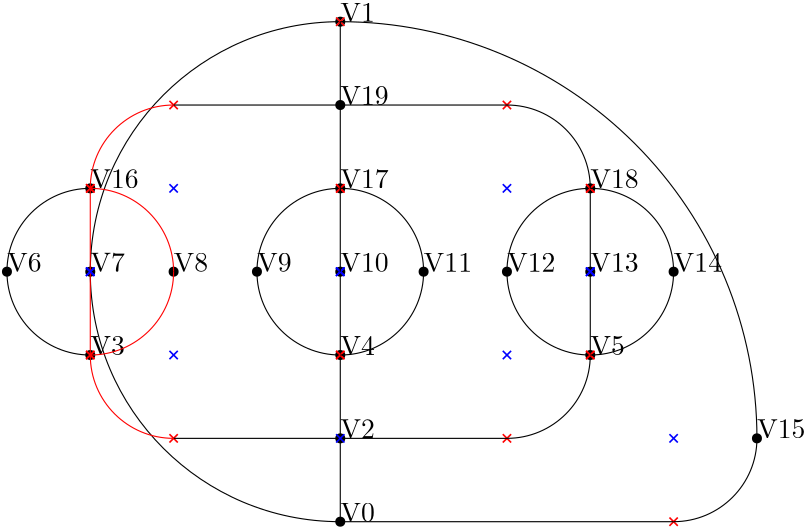 <?xml version="1.0"?>
    <!DOCTYPE ipe SYSTEM "ipe.dtd">
    <ipe version="70005" creator="Ipe 7.1.4">
    <info created="D:20131106154934" modified="D:20131106160041"/>
    <preamble>\usepackage[english]{babel}</preamble>
    <ipestyle name="basic">
    <symbol name="arrow/arc(spx)">
    <path stroke="sym-stroke" fill="sym-stroke" pen="sym-pen">
    0 0 m
    -1 0.333 l
    -1 -0.333 l
    h
    </path>
    </symbol>
    <symbol name="arrow/farc(spx)">
    <path stroke="sym-stroke" fill="white" pen="sym-pen">
    0 0 m
    -1 0.333 l
    -1 -0.333 l
    h
    </path>
    </symbol>
    <symbol name="mark/circle(sx)" transformations="translations">
    <path fill="sym-stroke">
    0.6 0 0 0.6 0 0 e
    0.4 0 0 0.4 0 0 e
    </path>
    </symbol>
    <symbol name="mark/disk(sx)" transformations="translations">
    <path fill="sym-stroke">
    0.6 0 0 0.6 0 0 e
    </path>
    </symbol>
    <symbol name="mark/fdisk(sfx)" transformations="translations">
    <group>
    <path fill="sym-fill">
    0.5 0 0 0.5 0 0 e
    </path>
    <path fill="sym-stroke" fillrule="eofill">
    0.6 0 0 0.6 0 0 e
    0.4 0 0 0.4 0 0 e
    </path>
    </group>
    </symbol>
    <symbol name="mark/box(sx)" transformations="translations">
    <path fill="sym-stroke" fillrule="eofill">
    -0.6 -0.6 m
    0.6 -0.6 l
    0.6 0.6 l
    -0.6 0.6 l
    h
    -0.4 -0.4 m
    0.4 -0.4 l
    0.4 0.4 l
    -0.4 0.4 l
    h
    </path>
    </symbol>
    <symbol name="mark/square(sx)" transformations="translations">
    <path fill="sym-stroke">
    -0.6 -0.6 m
    0.6 -0.6 l
    0.6 0.6 l
    -0.6 0.6 l
    h
    </path>
    </symbol>
    <symbol name="mark/fsquare(sfx)" transformations="translations">
    <group>
    <path fill="sym-fill">
    -0.5 -0.5 m
    0.5 -0.5 l
    0.5 0.5 l
    -0.5 0.5 l
    h
    </path>
    <path fill="sym-stroke" fillrule="eofill">
    -0.6 -0.6 m
    0.6 -0.6 l
    0.6 0.6 l
    -0.6 0.6 l
    h
    -0.4 -0.4 m
    0.4 -0.4 l
    0.4 0.4 l
    -0.4 0.4 l
    h
    </path>
    </group>
    </symbol>
    <symbol name="mark/cross(sx)" transformations="translations">
    <group>
    <path fill="sym-stroke">
    -0.43 -0.57 m
    0.57 0.43 l
    0.43 0.57 l
    -0.57 -0.43 l
    h
    </path>
    <path fill="sym-stroke">
    -0.43 0.57 m
    0.57 -0.43 l
    0.43 -0.57 l
    -0.57 0.43 l
    h
    </path>
    </group>
    </symbol>
    <symbol name="arrow/fnormal(spx)">
    <path stroke="sym-stroke" fill="white" pen="sym-pen">
    0 0 m
    -1 0.333 l
    -1 -0.333 l
    h
    </path>
    </symbol>
    <symbol name="arrow/pointed(spx)">
    <path stroke="sym-stroke" fill="sym-stroke" pen="sym-pen">
    0 0 m
    -1 0.333 l
    -0.8 0 l
    -1 -0.333 l
    h
    </path>
    </symbol>
    <symbol name="arrow/fpointed(spx)">
    <path stroke="sym-stroke" fill="white" pen="sym-pen">
    0 0 m
    -1 0.333 l
    -0.8 0 l
    -1 -0.333 l
    h
    </path>
    </symbol>
    <symbol name="arrow/linear(spx)">
    <path stroke="sym-stroke" pen="sym-pen">
    -1 0.333 m
    0 0 l
    -1 -0.333 l
    </path>
    </symbol>
    <symbol name="arrow/fdouble(spx)">
    <path stroke="sym-stroke" fill="white" pen="sym-pen">
    0 0 m
    -1 0.333 l
    -1 -0.333 l
    h
    -1 0 m
    -2 0.333 l
    -2 -0.333 l
    h
    </path>
    </symbol>
    <symbol name="arrow/double(spx)">
    <path stroke="sym-stroke" fill="sym-stroke" pen="sym-pen">
    0 0 m
    -1 0.333 l
    -1 -0.333 l
    h
    -1 0 m
    -2 0.333 l
    -2 -0.333 l
    h
    </path>
    </symbol>
    <pen name="heavier" value="0.8"/>
    <pen name="fat" value="1.2"/>
    <pen name="ultrafat" value="2"/>
    <symbolsize name="large" value="5"/>
    <symbolsize name="small" value="2"/>
    <symbolsize name="tiny" value="1.1"/>
    <arrowsize name="large" value="10"/>
    <arrowsize name="small" value="5"/>
    <arrowsize name="tiny" value="3"/>
    <color name="red" value="1 0 0"/>
    <color name="green" value="0 1 0"/>
    <color name="blue" value="0 0 1"/>
    <color name="yellow" value="1 1 0"/>
    <color name="orange" value="1 0.647 0"/>
    <color name="gold" value="1 0.843 0"/>
    <color name="purple" value="0.627 0.125 0.941"/>
    <color name="gray" value="0.745"/>
    <color name="brown" value="0.647 0.165 0.165"/>
    <color name="navy" value="0 0 0.502"/>
    <color name="pink" value="1 0.753 0.796"/>
    <color name="seagreen" value="0.18 0.545 0.341"/>
    <color name="turquoise" value="0.251 0.878 0.816"/>
    <color name="violet" value="0.933 0.51 0.933"/>
    <color name="darkblue" value="0 0 0.545"/>
    <color name="darkcyan" value="0 0.545 0.545"/>
    <color name="darkgray" value="0.663"/>
    <color name="darkgreen" value="0 0.392 0"/>
    <color name="darkmagenta" value="0.545 0 0.545"/>
    <color name="darkorange" value="1 0.549 0"/>
    <color name="darkred" value="0.545 0 0"/>
    <color name="lightblue" value="0.678 0.847 0.902"/>
    <color name="lightcyan" value="0.878 1 1"/>
    <color name="lightgray" value="0.827"/>
    <color name="lightgreen" value="0.565 0.933 0.565"/>
    <color name="lightyellow" value="1 1 0.878"/>
    <dashstyle name="dashed" value="[4] 0"/>
    <dashstyle name="dotted" value="[1 3] 0"/>
    <dashstyle name="dash dotted" value="[4 2 1 2] 0"/>
    <dashstyle name="dash dot dotted" value="[4 2 1 2 1 2] 0"/>
    <textsize name="large" value="\large"/>
    <textsize name="Large" value="\Large"/>
    <textsize name="LARGE" value="\LARGE"/>
    <textsize name="huge" value="\huge"/>
    <textsize name="Huge" value="\Huge"/>
    <textsize name="small" value="\small"/>
    <textsize name="footnote" value="\footnotesize"/>
    <textsize name="tiny" value="\tiny"/>
    <textstyle name="center" begin="\begin{center}" end="\end{center}"/>
    <textstyle name="itemize" begin="\begin{itemize}" end="\end{itemize}"/>
    <textstyle name="item" begin="\begin{itemize}\item{}" end="\end{itemize}"/>
    <gridsize name="4 pts" value="4"/>
    <gridsize name="8 pts (~3 mm)" value="8"/>
    <gridsize name="16 pts (~6 mm)" value="16"/>
    <gridsize name="32 pts (~12 mm)" value="32"/>
    <gridsize name="10 pts (~3.5 mm)" value="10"/>
    <gridsize name="20 pts (~7 mm)" value="20"/>
    <gridsize name="14 pts (~5 mm)" value="14"/>
    <gridsize name="28 pts (~10 mm)" value="28"/>
    <gridsize name="56 pts (~20 mm)" value="56"/>
    <anglesize name="90 deg" value="90"/>
    <anglesize name="60 deg" value="60"/>
    <anglesize name="45 deg" value="45"/>
    <anglesize name="30 deg" value="30"/>
    <anglesize name="22.5 deg" value="22.5"/>
    <tiling name="falling" angle="-60" step="4" width="1"/>
    <tiling name="rising" angle="30" step="4" width="1"/>
    <layout paper="1000 1000" origin="0 0" frame="1000 1000" skip="32" crop="yes"/>
    </ipestyle>
    <page>
    <layer name="alpha"/>
    <view layers="alpha" active="alpha"/>
<use name="mark/disk(sx)" pos="550 400" size="normal" stroke="black"/>
<text transformations="translations" pos="550 400" stroke="black" type="label" width="190" height="10" depth="0" valign="baseline" size="normal">V0</text><use name="mark/disk(sx)" pos="550 580" size="normal" stroke="black"/>
<text transformations="translations" pos="550 580" stroke="black" type="label" width="190" height="10" depth="0" valign="baseline" size="normal">V1</text><use name="mark/disk(sx)" pos="550 430" size="normal" stroke="black"/>
<text transformations="translations" pos="550 430" stroke="black" type="label" width="190" height="10" depth="0" valign="baseline" size="normal">V2</text><use name="mark/disk(sx)" pos="460 460" size="normal" stroke="black"/>
<text transformations="translations" pos="460 460" stroke="black" type="label" width="190" height="10" depth="0" valign="baseline" size="normal">V3</text><use name="mark/disk(sx)" pos="550 460" size="normal" stroke="black"/>
<text transformations="translations" pos="550 460" stroke="black" type="label" width="190" height="10" depth="0" valign="baseline" size="normal">V4</text><use name="mark/disk(sx)" pos="640 460" size="normal" stroke="black"/>
<text transformations="translations" pos="640 460" stroke="black" type="label" width="190" height="10" depth="0" valign="baseline" size="normal">V5</text><use name="mark/disk(sx)" pos="430 490" size="normal" stroke="black"/>
<text transformations="translations" pos="430 490" stroke="black" type="label" width="190" height="10" depth="0" valign="baseline" size="normal">V6</text><use name="mark/disk(sx)" pos="460 490" size="normal" stroke="black"/>
<text transformations="translations" pos="460 490" stroke="black" type="label" width="190" height="10" depth="0" valign="baseline" size="normal">V7</text><use name="mark/disk(sx)" pos="490 490" size="normal" stroke="black"/>
<text transformations="translations" pos="490 490" stroke="black" type="label" width="190" height="10" depth="0" valign="baseline" size="normal">V8</text><use name="mark/disk(sx)" pos="520 490" size="normal" stroke="black"/>
<text transformations="translations" pos="520 490" stroke="black" type="label" width="190" height="10" depth="0" valign="baseline" size="normal">V9</text><use name="mark/disk(sx)" pos="550 490" size="normal" stroke="black"/>
<text transformations="translations" pos="550 490" stroke="black" type="label" width="190" height="10" depth="0" valign="baseline" size="normal">V10</text><use name="mark/disk(sx)" pos="580 490" size="normal" stroke="black"/>
<text transformations="translations" pos="580 490" stroke="black" type="label" width="190" height="10" depth="0" valign="baseline" size="normal">V11</text><use name="mark/disk(sx)" pos="610 490" size="normal" stroke="black"/>
<text transformations="translations" pos="610 490" stroke="black" type="label" width="190" height="10" depth="0" valign="baseline" size="normal">V12</text><use name="mark/disk(sx)" pos="640 490" size="normal" stroke="black"/>
<text transformations="translations" pos="640 490" stroke="black" type="label" width="190" height="10" depth="0" valign="baseline" size="normal">V13</text><use name="mark/disk(sx)" pos="670 490" size="normal" stroke="black"/>
<text transformations="translations" pos="670 490" stroke="black" type="label" width="190" height="10" depth="0" valign="baseline" size="normal">V14</text><use name="mark/disk(sx)" pos="700 430" size="normal" stroke="black"/>
<text transformations="translations" pos="700 430" stroke="black" type="label" width="190" height="10" depth="0" valign="baseline" size="normal">V15</text><use name="mark/disk(sx)" pos="550 520" size="normal" stroke="black"/>
<text transformations="translations" pos="550 520" stroke="black" type="label" width="190" height="10" depth="0" valign="baseline" size="normal">V17</text><use name="mark/disk(sx)" pos="460 520" size="normal" stroke="black"/>
<text transformations="translations" pos="460 520" stroke="black" type="label" width="190" height="10" depth="0" valign="baseline" size="normal">V16</text><use name="mark/disk(sx)" pos="550 550" size="normal" stroke="black"/>
<text transformations="translations" pos="550 550" stroke="black" type="label" width="190" height="10" depth="0" valign="baseline" size="normal">V19</text><use name="mark/disk(sx)" pos="640 520" size="normal" stroke="black"/>
<text transformations="translations" pos="640 520" stroke="black" type="label" width="190" height="10" depth="0" valign="baseline" size="normal">V18</text><path stroke="black" pen="normal" dash="normal">
 550 400 m
 550 430 l
 </path>
<use name="mark/cross(sx)" pos="550 580" size="normal" stroke="gray"/>
<path stroke="black" pen="normal" dash="normal">
 550 580 m
 550 580 l
 </path>
<path stroke="black" pen="normal" dash="normal">
 550 580 m
 90,000 0 0 90,000 550 490 550 400 a
</path>
<use name="mark/cross(sx)" pos="490 460" size="normal" stroke="blue"/>
<use name="mark/cross(sx)" pos="490 430" size="normal" stroke="red"/>
<path stroke="black" pen="normal" dash="normal">
 550 430 m
 490 430 l
 </path>
<path stroke="red" pen="normal" dash="normal">
 460 460 m
 30,000 0 0 30,000 490 460 490 430 a
</path>
<path stroke="black" pen="normal" dash="normal">
 550 430 m
 550 460 l
 </path>
<use name="mark/cross(sx)" pos="610 460" size="normal" stroke="blue"/>
<use name="mark/cross(sx)" pos="610 430" size="normal" stroke="red"/>
<path stroke="black" pen="normal" dash="normal">
 550 430 m
 610 430 l
 </path>
<path stroke="black" pen="normal" dash="normal">
 610 430 m
 30,000 0 0 30,000 610 460 640 460 a
</path>
<use name="mark/cross(sx)" pos="460 490" size="normal" stroke="blue"/>
<use name="mark/cross(sx)" pos="460 460" size="normal" stroke="red"/>
<path stroke="black" pen="normal" dash="normal">
 460 460 m
 460 460 l
 </path>
<path stroke="black" pen="normal" dash="normal">
 430 490 m
 30,000 0 0 30,000 460 490 460 460 a
</path>
<path stroke="red" pen="normal" dash="normal">
 460 460 m
 460 490 l
 </path>
<use name="mark/cross(sx)" pos="460 490" size="normal" stroke="blue"/>
<use name="mark/cross(sx)" pos="460 460" size="normal" stroke="red"/>
<path stroke="black" pen="normal" dash="normal">
 460 460 m
 460 460 l
 </path>
<path stroke="red" pen="normal" dash="normal">
 460 460 m
 30,000 0 0 30,000 460 490 490 490 a
</path>
<use name="mark/cross(sx)" pos="550 490" size="normal" stroke="blue"/>
<use name="mark/cross(sx)" pos="550 460" size="normal" stroke="red"/>
<path stroke="black" pen="normal" dash="normal">
 550 460 m
 550 460 l
 </path>
<path stroke="black" pen="normal" dash="normal">
 520 490 m
 30,000 0 0 30,000 550 490 550 460 a
</path>
<path stroke="black" pen="normal" dash="normal">
 550 460 m
 550 490 l
 </path>
<use name="mark/cross(sx)" pos="550 490" size="normal" stroke="blue"/>
<use name="mark/cross(sx)" pos="550 460" size="normal" stroke="red"/>
<path stroke="black" pen="normal" dash="normal">
 550 460 m
 550 460 l
 </path>
<path stroke="black" pen="normal" dash="normal">
 550 460 m
 30,000 0 0 30,000 550 490 580 490 a
</path>
<use name="mark/cross(sx)" pos="640 490" size="normal" stroke="blue"/>
<use name="mark/cross(sx)" pos="640 460" size="normal" stroke="red"/>
<path stroke="black" pen="normal" dash="normal">
 640 460 m
 640 460 l
 </path>
<path stroke="black" pen="normal" dash="normal">
 610 490 m
 30,000 0 0 30,000 640 490 640 460 a
</path>
<path stroke="black" pen="normal" dash="normal">
 640 460 m
 640 490 l
 </path>
<use name="mark/cross(sx)" pos="640 490" size="normal" stroke="blue"/>
<use name="mark/cross(sx)" pos="640 460" size="normal" stroke="red"/>
<path stroke="black" pen="normal" dash="normal">
 640 460 m
 640 460 l
 </path>
<path stroke="black" pen="normal" dash="normal">
 640 460 m
 30,000 0 0 30,000 640 490 670 490 a
</path>
<use name="mark/cross(sx)" pos="670 430" size="normal" stroke="blue"/>
<use name="mark/cross(sx)" pos="670 400" size="normal" stroke="red"/>
<path stroke="black" pen="normal" dash="normal">
 550 400 m
 670 400 l
 </path>
<path stroke="black" pen="normal" dash="normal">
 670 400 m
 30,000 0 0 30,000 670 430 700 430 a
</path>
<use name="mark/cross(sx)" pos="550 430" size="normal" stroke="blue"/>
<use name="mark/cross(sx)" pos="550 580" size="normal" stroke="red"/>
<path stroke="black" pen="normal" dash="normal">
 550 580 m
 550 580 l
 </path>
<path stroke="black" pen="normal" dash="normal">
 700 430 m
 150,000 0 0 150,000 550 430 550 580 a
</path>
<path stroke="red" pen="normal" dash="normal">
 460 490 m
 460 520 l
 </path>
<use name="mark/cross(sx)" pos="460 490" size="normal" stroke="blue"/>
<use name="mark/cross(sx)" pos="460 520" size="normal" stroke="red"/>
<path stroke="black" pen="normal" dash="normal">
 460 520 m
 460 520 l
 </path>
<path stroke="black" pen="normal" dash="normal">
 460 520 m
 30,000 0 0 30,000 460 490 430 490 a
</path>
<use name="mark/cross(sx)" pos="550 490" size="normal" stroke="blue"/>
<use name="mark/cross(sx)" pos="550 520" size="normal" stroke="red"/>
<path stroke="black" pen="normal" dash="normal">
 550 520 m
 550 520 l
 </path>
<path stroke="black" pen="normal" dash="normal">
 550 520 m
 30,000 0 0 30,000 550 490 520 490 a
</path>
<use name="mark/cross(sx)" pos="460 490" size="normal" stroke="blue"/>
<use name="mark/cross(sx)" pos="460 520" size="normal" stroke="red"/>
<path stroke="black" pen="normal" dash="normal">
 460 520 m
 460 520 l
 </path>
<path stroke="red" pen="normal" dash="normal">
 490 490 m
 30,000 0 0 30,000 460 490 460 520 a
</path>
<use name="mark/cross(sx)" pos="550 490" size="normal" stroke="blue"/>
<use name="mark/cross(sx)" pos="550 520" size="normal" stroke="red"/>
<path stroke="black" pen="normal" dash="normal">
 550 520 m
 550 520 l
 </path>
<path stroke="black" pen="normal" dash="normal">
 580 490 m
 30,000 0 0 30,000 550 490 550 520 a
</path>
<path stroke="black" pen="normal" dash="normal">
 550 490 m
 550 520 l
 </path>
<path stroke="black" pen="normal" dash="normal">
 640 490 m
 640 520 l
 </path>
<use name="mark/cross(sx)" pos="640 490" size="normal" stroke="blue"/>
<use name="mark/cross(sx)" pos="640 520" size="normal" stroke="red"/>
<path stroke="black" pen="normal" dash="normal">
 640 520 m
 640 520 l
 </path>
<path stroke="black" pen="normal" dash="normal">
 640 520 m
 30,000 0 0 30,000 640 490 610 490 a
</path>
<use name="mark/cross(sx)" pos="490 520" size="normal" stroke="blue"/>
<use name="mark/cross(sx)" pos="490 550" size="normal" stroke="red"/>
<path stroke="black" pen="normal" dash="normal">
 550 550 m
 490 550 l
 </path>
<path stroke="red" pen="normal" dash="normal">
 490 550 m
 30,000 0 0 30,000 490 520 460 520 a
</path>
<use name="mark/cross(sx)" pos="640 490" size="normal" stroke="blue"/>
<use name="mark/cross(sx)" pos="640 520" size="normal" stroke="red"/>
<path stroke="black" pen="normal" dash="normal">
 640 520 m
 640 520 l
 </path>
<path stroke="black" pen="normal" dash="normal">
 670 490 m
 30,000 0 0 30,000 640 490 640 520 a
</path>
<use name="mark/cross(sx)" pos="610 520" size="normal" stroke="blue"/>
<use name="mark/cross(sx)" pos="610 550" size="normal" stroke="red"/>
<path stroke="black" pen="normal" dash="normal">
 550 550 m
 610 550 l
 </path>
<path stroke="black" pen="normal" dash="normal">
 640 520 m
 30,000 0 0 30,000 610 520 610 550 a
</path>
<path stroke="black" pen="normal" dash="normal">
 550 520 m
 550 550 l
 </path>
<path stroke="black" pen="normal" dash="normal">
 550 550 m
 550 580 l
 </path>
</page>
</ipe>

